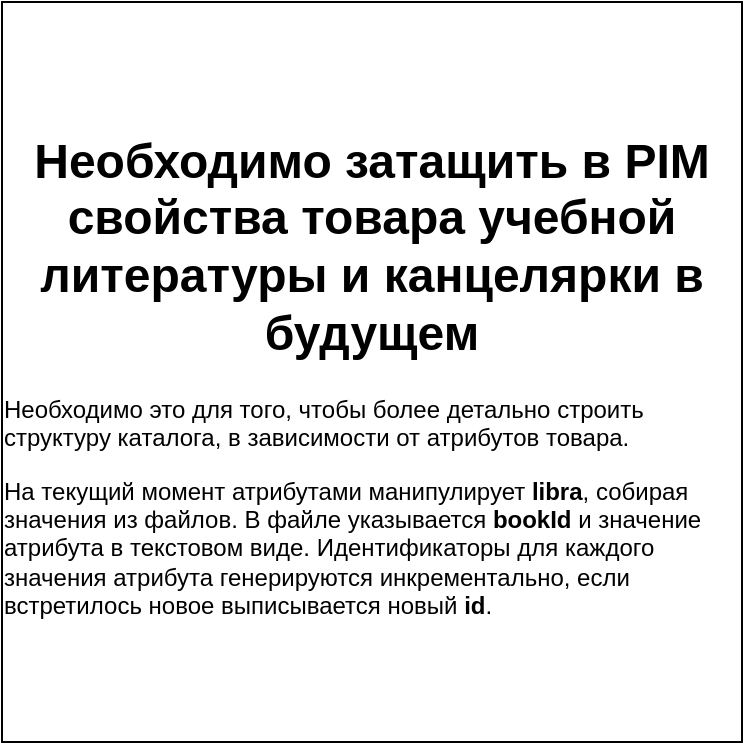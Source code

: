 <mxfile version="24.7.7">
  <diagram name="Страница — 1" id="hoGsGrdiA8lQYzPPC-F6">
    <mxGraphModel dx="1510" dy="2162" grid="1" gridSize="10" guides="1" tooltips="1" connect="1" arrows="1" fold="1" page="1" pageScale="1" pageWidth="827" pageHeight="1169" math="0" shadow="0">
      <root>
        <mxCell id="0" />
        <mxCell id="1" parent="0" />
        <mxCell id="cfI2vX9-AYnkxU42mjPP-1" value="&lt;h1 style=&quot;&quot;&gt;Необходимо затащить в PIM свойства товара учебной литературы и канцелярки в будущем&lt;/h1&gt;&lt;p style=&quot;text-align: left;&quot;&gt;Необходимо это для того, чтобы более детально строить структуру каталога, в зависимости от атрибутов товара.&lt;/p&gt;&lt;p style=&quot;text-align: left;&quot;&gt;На текущий момент атрибутами манипулирует &lt;strong&gt;libra&lt;/strong&gt;, собирая значения из файлов. В файле указывается &lt;strong&gt;bookId&lt;/strong&gt; и значение атрибута в текстовом виде. Идентификаторы для каждого значения атрибута генерируются инкрементально, если встретилось новое выписывается новый &lt;strong&gt;id&lt;/strong&gt;.&amp;nbsp;&lt;/p&gt;" style="whiteSpace=wrap;html=1;aspect=fixed;" vertex="1" parent="1">
          <mxGeometry x="50" y="-1050" width="370" height="370" as="geometry" />
        </mxCell>
      </root>
    </mxGraphModel>
  </diagram>
</mxfile>
